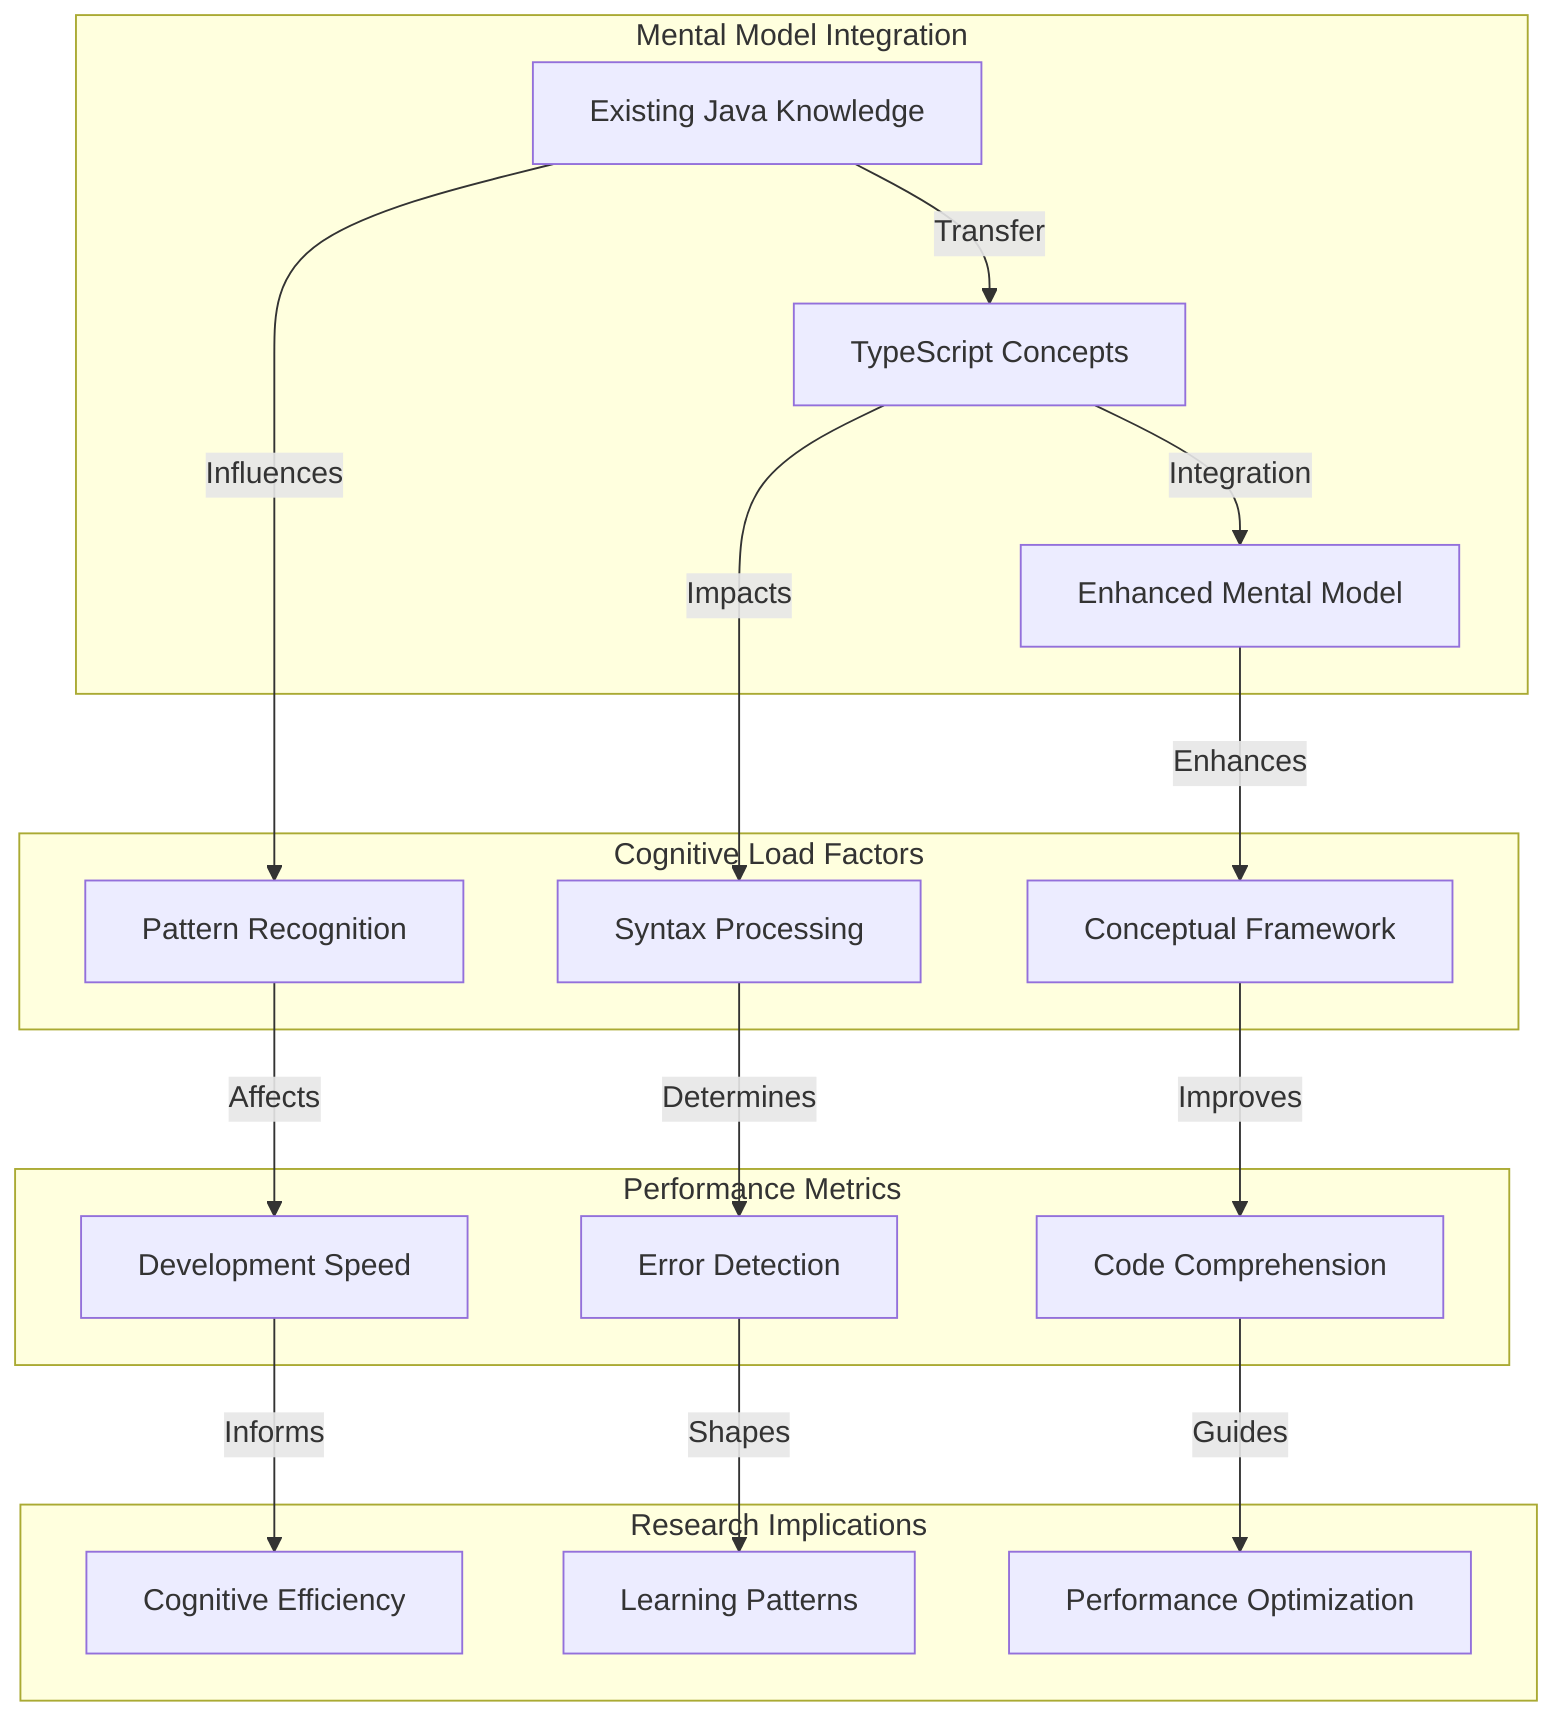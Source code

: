 graph TD
    subgraph "Mental Model Integration"
        A[Existing Java Knowledge] -->|Transfer| B[TypeScript Concepts]
        B -->|Integration| C[Enhanced Mental Model]
    end

    subgraph "Cognitive Load Factors"
        D[Pattern Recognition]
        E[Syntax Processing]
        F[Conceptual Framework]
    end

    subgraph "Performance Metrics"
        G[Development Speed]
        H[Error Detection]
        I[Code Comprehension]
    end

    A -->|Influences| D
    B -->|Impacts| E
    C -->|Enhances| F

    D -->|Affects| G
    E -->|Determines| H
    F -->|Improves| I

    subgraph "Research Implications"
        J[Cognitive Efficiency]
        K[Learning Patterns]
        L[Performance Optimization]
    end

    G -->|Informs| J
    H -->|Shapes| K
    I -->|Guides| L
